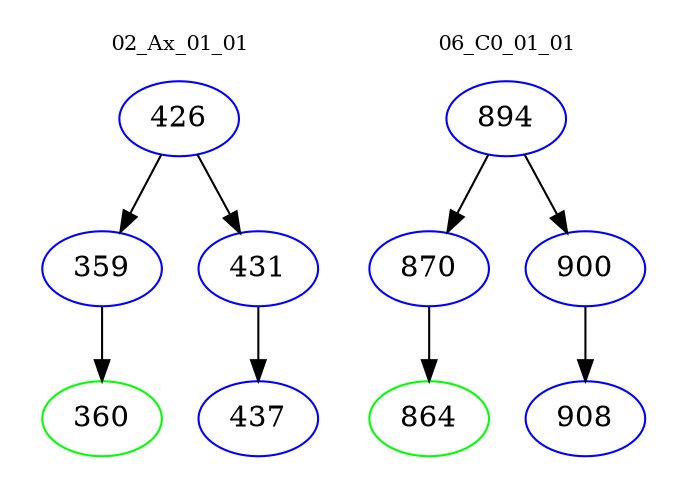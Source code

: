digraph{
subgraph cluster_0 {
color = white
label = "02_Ax_01_01";
fontsize=10;
T0_426 [label="426", color="blue"]
T0_426 -> T0_359 [color="black"]
T0_359 [label="359", color="blue"]
T0_359 -> T0_360 [color="black"]
T0_360 [label="360", color="green"]
T0_426 -> T0_431 [color="black"]
T0_431 [label="431", color="blue"]
T0_431 -> T0_437 [color="black"]
T0_437 [label="437", color="blue"]
}
subgraph cluster_1 {
color = white
label = "06_C0_01_01";
fontsize=10;
T1_894 [label="894", color="blue"]
T1_894 -> T1_870 [color="black"]
T1_870 [label="870", color="blue"]
T1_870 -> T1_864 [color="black"]
T1_864 [label="864", color="green"]
T1_894 -> T1_900 [color="black"]
T1_900 [label="900", color="blue"]
T1_900 -> T1_908 [color="black"]
T1_908 [label="908", color="blue"]
}
}
